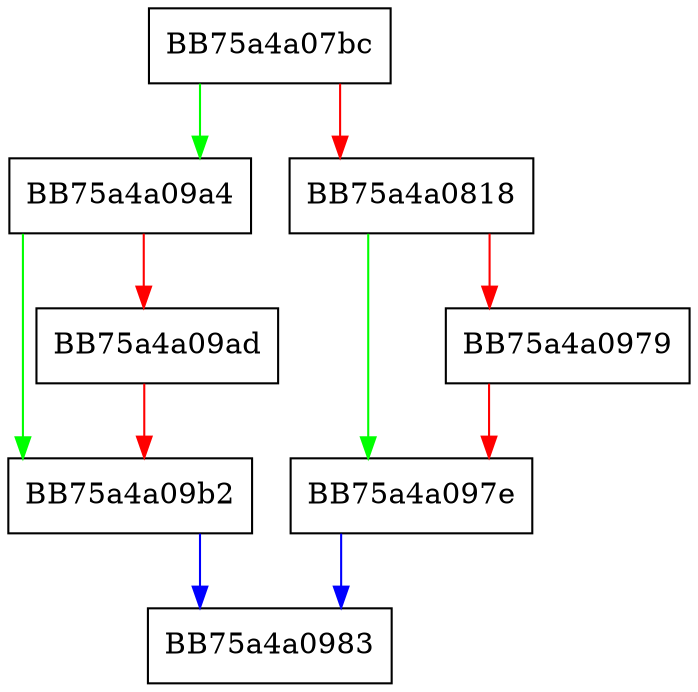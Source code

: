 digraph LuaGetPEFixedVersionInfo {
  node [shape="box"];
  graph [splines=ortho];
  BB75a4a07bc -> BB75a4a09a4 [color="green"];
  BB75a4a07bc -> BB75a4a0818 [color="red"];
  BB75a4a0818 -> BB75a4a097e [color="green"];
  BB75a4a0818 -> BB75a4a0979 [color="red"];
  BB75a4a0979 -> BB75a4a097e [color="red"];
  BB75a4a097e -> BB75a4a0983 [color="blue"];
  BB75a4a09a4 -> BB75a4a09b2 [color="green"];
  BB75a4a09a4 -> BB75a4a09ad [color="red"];
  BB75a4a09ad -> BB75a4a09b2 [color="red"];
  BB75a4a09b2 -> BB75a4a0983 [color="blue"];
}